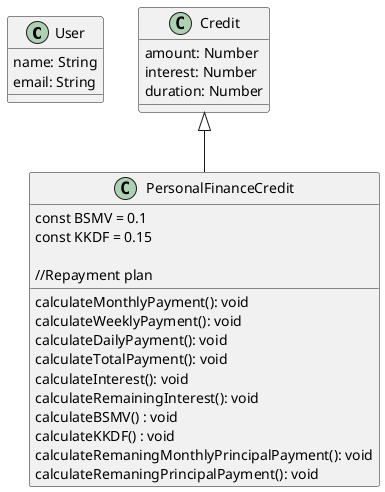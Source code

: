 @startuml

class User {

    name: String
    email: String

}

class Credit {

    amount: Number 
    interest: Number 
    duration: Number 

}



class PersonalFinanceCredit extends Credit {

    const BSMV = 0.1
    const KKDF = 0.15

    //Repayment plan
    calculateMonthlyPayment(): void
    calculateWeeklyPayment(): void
    calculateDailyPayment(): void
    calculateTotalPayment(): void
    calculateInterest(): void


    
    calculateRemainingInterest(): void
    calculateBSMV() : void
    calculateKKDF() : void


    calculateRemaningMonthlyPrincipalPayment(): void
    calculateRemaningPrincipalPayment(): void

}

!function paymentTable() {

    User --> Credit
    Credit --> PersonalFinanceCredit

}()

@enduml